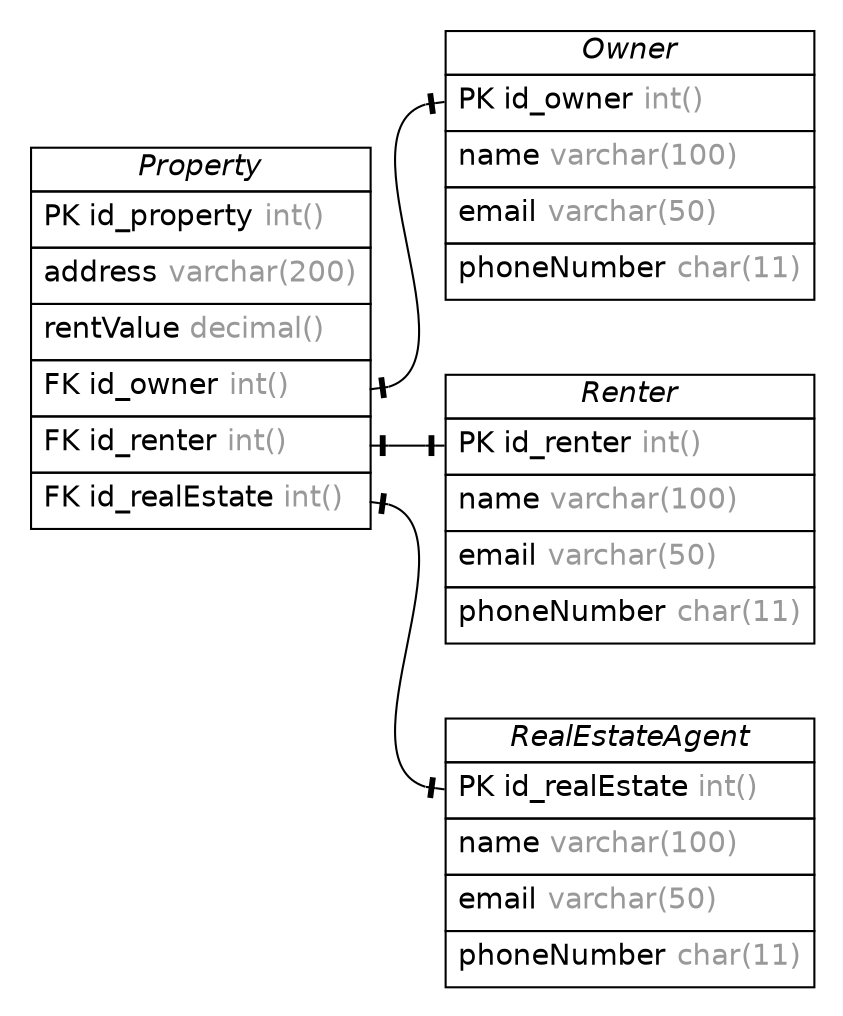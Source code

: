 /* created with ERDot < https://github.com/ehne/ERDot > */
digraph G {
    graph [
        nodesep=0.5;
        rankdir="LR";
        concentrate=true;
        splines="spline";
        fontname="Helvetica";
        pad="0.2,0.2",
        label="",
        
    ];
    
    node [shape=plain, fontname="Helvetica"];
    edge [
        dir=both,
        fontsize=12,
        arrowsize=0.9,
        penwidth=1.0,
        labelangle=32,
        labeldistance=1.8,
        fontname="Helvetica"
    ];
    
    "RealEstateAgent" [ label=<
        <table border="0" cellborder="1" cellspacing="0" >
        <tr><td><i>RealEstateAgent</i></td></tr>
        <tr><td port="id_realEstate" align="left" cellpadding="5">PK id_realEstate <font color="grey60">int()</font></td></tr>
        <tr><td port="name" align="left" cellpadding="5">name <font color="grey60">varchar(100)</font></td></tr>
        <tr><td port="email" align="left" cellpadding="5">email <font color="grey60">varchar(50)</font></td></tr>
        <tr><td port="phoneNumber" align="left" cellpadding="5">phoneNumber <font color="grey60">char(11)</font></td></tr>
    </table>>];
    "Renter" [ label=<
        <table border="0" cellborder="1" cellspacing="0" >
        <tr><td><i>Renter</i></td></tr>
        <tr><td port="id_renter" align="left" cellpadding="5">PK id_renter <font color="grey60">int()</font></td></tr>
        <tr><td port="name" align="left" cellpadding="5">name <font color="grey60">varchar(100)</font></td></tr>
        <tr><td port="email" align="left" cellpadding="5">email <font color="grey60">varchar(50)</font></td></tr>
        <tr><td port="phoneNumber" align="left" cellpadding="5">phoneNumber <font color="grey60">char(11)</font></td></tr>
    </table>>];
    "Owner" [ label=<
        <table border="0" cellborder="1" cellspacing="0" >
        <tr><td><i>Owner</i></td></tr>
        <tr><td port="id_owner" align="left" cellpadding="5">PK id_owner <font color="grey60">int()</font></td></tr>
        <tr><td port="name" align="left" cellpadding="5">name <font color="grey60">varchar(100)</font></td></tr>
        <tr><td port="email" align="left" cellpadding="5">email <font color="grey60">varchar(50)</font></td></tr>
        <tr><td port="phoneNumber" align="left" cellpadding="5">phoneNumber <font color="grey60">char(11)</font></td></tr>
    </table>>];
    "Property" [ label=<
        <table border="0" cellborder="1" cellspacing="0" >
        <tr><td><i>Property</i></td></tr>
        <tr><td port="id_property" align="left" cellpadding="5">PK id_property <font color="grey60">int()</font></td></tr>
        <tr><td port="address" align="left" cellpadding="5">address <font color="grey60">varchar(200)</font></td></tr>
        <tr><td port="rentValue" align="left" cellpadding="5">rentValue <font color="grey60">decimal()</font></td></tr>
        <tr><td port="id_owner" align="left" cellpadding="5">FK id_owner <font color="grey60">int()</font></td></tr>
        <tr><td port="id_renter" align="left" cellpadding="5">FK id_renter <font color="grey60">int()</font></td></tr>
        <tr><td port="id_realEstate" align="left" cellpadding="5">FK id_realEstate <font color="grey60">int()</font></td></tr>
    </table>>];

    
    "Property":"id_realEstate"->"RealEstateAgent":"id_realEstate" [
        arrowhead=noneotee,

        arrowtail=noneotee,
    ];

    
    "Property":"id_renter"->"Renter":"id_renter" [
        arrowhead=noneotee,

        arrowtail=noneotee,
    ];

    
    "Property":"id_owner"->"Owner":"id_owner" [
        arrowhead=noneotee,

        arrowtail=noneotee,
    ];



    

}
